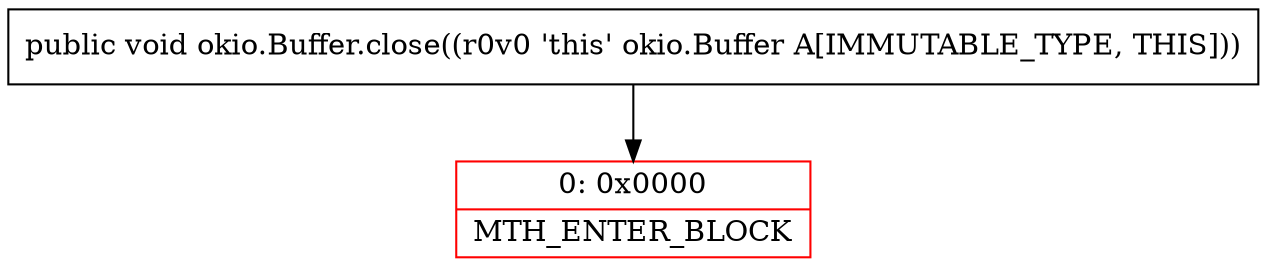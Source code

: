 digraph "CFG forokio.Buffer.close()V" {
subgraph cluster_Region_460202517 {
label = "R(0)";
node [shape=record,color=blue];
}
Node_0 [shape=record,color=red,label="{0\:\ 0x0000|MTH_ENTER_BLOCK\l}"];
MethodNode[shape=record,label="{public void okio.Buffer.close((r0v0 'this' okio.Buffer A[IMMUTABLE_TYPE, THIS])) }"];
MethodNode -> Node_0;
}

